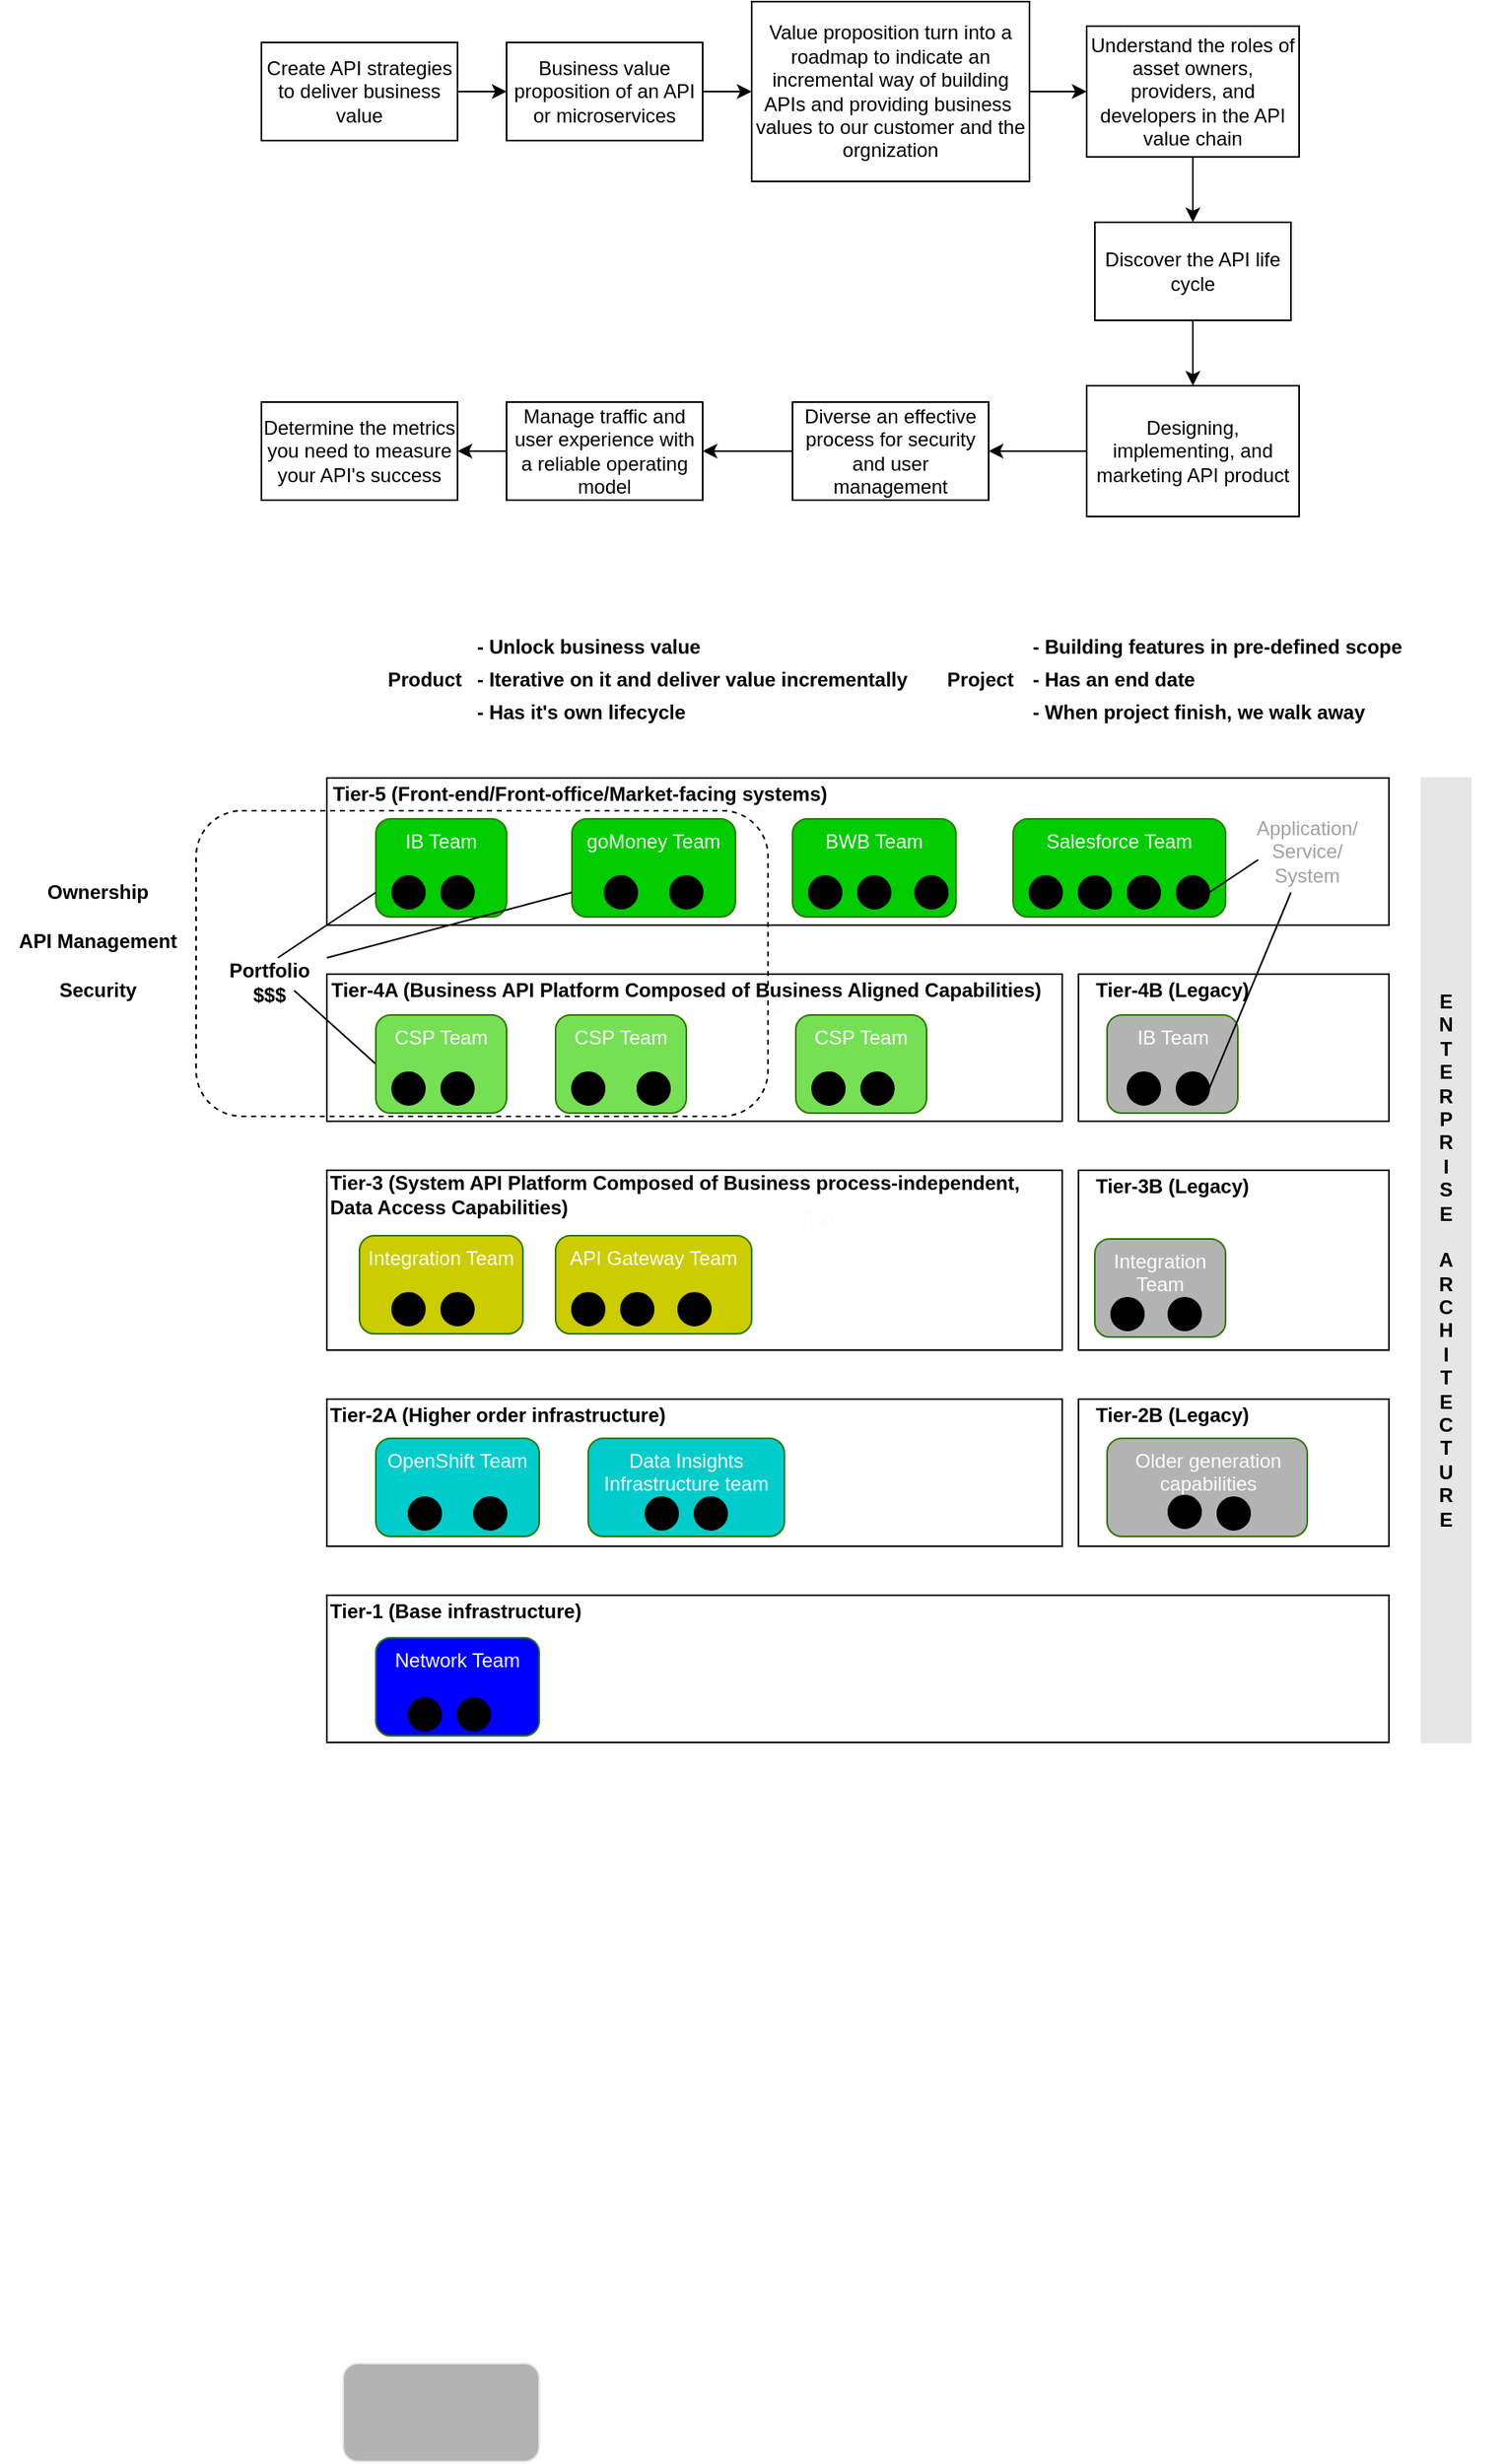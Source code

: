 <mxfile version="14.9.8" type="github">
  <diagram id="VjKDbfcUB5f3F2IPD83_" name="Page-1">
    <mxGraphModel dx="2272" dy="762" grid="1" gridSize="10" guides="1" tooltips="1" connect="1" arrows="1" fold="1" page="1" pageScale="1" pageWidth="850" pageHeight="1100" math="0" shadow="0">
      <root>
        <mxCell id="0" />
        <mxCell id="1" parent="0" />
        <mxCell id="Zp3gZsn9r_thfgqdzpRH-13" style="edgeStyle=orthogonalEdgeStyle;rounded=0;orthogonalLoop=1;jettySize=auto;html=1;exitX=1;exitY=0.5;exitDx=0;exitDy=0;entryX=0;entryY=0.5;entryDx=0;entryDy=0;" parent="1" source="Zp3gZsn9r_thfgqdzpRH-1" target="Zp3gZsn9r_thfgqdzpRH-3" edge="1">
          <mxGeometry relative="1" as="geometry" />
        </mxCell>
        <mxCell id="Zp3gZsn9r_thfgqdzpRH-1" value="Business value proposition of an API or microservices" style="rounded=0;whiteSpace=wrap;html=1;" parent="1" vertex="1">
          <mxGeometry x="230" y="70" width="120" height="60" as="geometry" />
        </mxCell>
        <mxCell id="Zp3gZsn9r_thfgqdzpRH-23" value="" style="edgeStyle=orthogonalEdgeStyle;rounded=0;orthogonalLoop=1;jettySize=auto;html=1;" parent="1" source="Zp3gZsn9r_thfgqdzpRH-3" target="Zp3gZsn9r_thfgqdzpRH-4" edge="1">
          <mxGeometry relative="1" as="geometry" />
        </mxCell>
        <mxCell id="Zp3gZsn9r_thfgqdzpRH-3" value="Value proposition turn into a roadmap to indicate an incremental way of building APIs and providing business&amp;nbsp; values to our customer and the orgnization" style="rounded=0;whiteSpace=wrap;html=1;" parent="1" vertex="1">
          <mxGeometry x="380" y="45" width="170" height="110" as="geometry" />
        </mxCell>
        <mxCell id="Zp3gZsn9r_thfgqdzpRH-17" style="edgeStyle=orthogonalEdgeStyle;rounded=0;orthogonalLoop=1;jettySize=auto;html=1;exitX=0.5;exitY=1;exitDx=0;exitDy=0;" parent="1" source="Zp3gZsn9r_thfgqdzpRH-4" target="Zp3gZsn9r_thfgqdzpRH-7" edge="1">
          <mxGeometry relative="1" as="geometry" />
        </mxCell>
        <mxCell id="Zp3gZsn9r_thfgqdzpRH-4" value="Understand the roles of asset owners, providers, and developers in the API value chain" style="rounded=0;whiteSpace=wrap;html=1;" parent="1" vertex="1">
          <mxGeometry x="585" y="60" width="130" height="80" as="geometry" />
        </mxCell>
        <mxCell id="Zp3gZsn9r_thfgqdzpRH-19" style="edgeStyle=orthogonalEdgeStyle;rounded=0;orthogonalLoop=1;jettySize=auto;html=1;exitX=0;exitY=0.5;exitDx=0;exitDy=0;entryX=1;entryY=0.5;entryDx=0;entryDy=0;" parent="1" source="Zp3gZsn9r_thfgqdzpRH-5" target="Zp3gZsn9r_thfgqdzpRH-6" edge="1">
          <mxGeometry relative="1" as="geometry" />
        </mxCell>
        <mxCell id="Zp3gZsn9r_thfgqdzpRH-5" value="Designing, implementing, and marketing API product" style="rounded=0;whiteSpace=wrap;html=1;" parent="1" vertex="1">
          <mxGeometry x="585" y="280" width="130" height="80" as="geometry" />
        </mxCell>
        <mxCell id="Zp3gZsn9r_thfgqdzpRH-20" style="edgeStyle=orthogonalEdgeStyle;rounded=0;orthogonalLoop=1;jettySize=auto;html=1;exitX=0;exitY=0.5;exitDx=0;exitDy=0;entryX=1;entryY=0.5;entryDx=0;entryDy=0;" parent="1" source="Zp3gZsn9r_thfgqdzpRH-6" target="Zp3gZsn9r_thfgqdzpRH-8" edge="1">
          <mxGeometry relative="1" as="geometry" />
        </mxCell>
        <mxCell id="Zp3gZsn9r_thfgqdzpRH-6" value="Diverse an effective process for security and user management" style="rounded=0;whiteSpace=wrap;html=1;" parent="1" vertex="1">
          <mxGeometry x="405" y="290" width="120" height="60" as="geometry" />
        </mxCell>
        <mxCell id="Zp3gZsn9r_thfgqdzpRH-18" style="edgeStyle=orthogonalEdgeStyle;rounded=0;orthogonalLoop=1;jettySize=auto;html=1;exitX=0.5;exitY=1;exitDx=0;exitDy=0;entryX=0.5;entryY=0;entryDx=0;entryDy=0;" parent="1" source="Zp3gZsn9r_thfgqdzpRH-7" target="Zp3gZsn9r_thfgqdzpRH-5" edge="1">
          <mxGeometry relative="1" as="geometry" />
        </mxCell>
        <mxCell id="Zp3gZsn9r_thfgqdzpRH-7" value="Discover the API life cycle" style="rounded=0;whiteSpace=wrap;html=1;" parent="1" vertex="1">
          <mxGeometry x="590" y="180" width="120" height="60" as="geometry" />
        </mxCell>
        <mxCell id="Zp3gZsn9r_thfgqdzpRH-21" value="" style="edgeStyle=orthogonalEdgeStyle;rounded=0;orthogonalLoop=1;jettySize=auto;html=1;" parent="1" source="Zp3gZsn9r_thfgqdzpRH-8" target="Zp3gZsn9r_thfgqdzpRH-9" edge="1">
          <mxGeometry relative="1" as="geometry" />
        </mxCell>
        <mxCell id="Zp3gZsn9r_thfgqdzpRH-8" value="Manage traffic and user experience with a reliable operating model" style="rounded=0;whiteSpace=wrap;html=1;" parent="1" vertex="1">
          <mxGeometry x="230" y="290" width="120" height="60" as="geometry" />
        </mxCell>
        <mxCell id="Zp3gZsn9r_thfgqdzpRH-9" value="Determine the metrics you need to measure your API&#39;s success" style="rounded=0;whiteSpace=wrap;html=1;" parent="1" vertex="1">
          <mxGeometry x="80" y="290" width="120" height="60" as="geometry" />
        </mxCell>
        <mxCell id="Zp3gZsn9r_thfgqdzpRH-12" style="edgeStyle=orthogonalEdgeStyle;rounded=0;orthogonalLoop=1;jettySize=auto;html=1;exitX=1;exitY=0.5;exitDx=0;exitDy=0;entryX=0;entryY=0.5;entryDx=0;entryDy=0;" parent="1" source="Zp3gZsn9r_thfgqdzpRH-11" target="Zp3gZsn9r_thfgqdzpRH-1" edge="1">
          <mxGeometry relative="1" as="geometry" />
        </mxCell>
        <mxCell id="Zp3gZsn9r_thfgqdzpRH-11" value="Create API strategies to deliver business value" style="rounded=0;whiteSpace=wrap;html=1;" parent="1" vertex="1">
          <mxGeometry x="80" y="70" width="120" height="60" as="geometry" />
        </mxCell>
        <mxCell id="qivLNx8RzRdKDx-Srp8b-2" value="" style="rounded=0;whiteSpace=wrap;html=1;align=left;" parent="1" vertex="1">
          <mxGeometry x="120" y="520" width="650" height="90" as="geometry" />
        </mxCell>
        <mxCell id="qivLNx8RzRdKDx-Srp8b-3" value="IB" style="rounded=1;whiteSpace=wrap;html=1;" parent="1" vertex="1">
          <mxGeometry x="150" y="550" width="80" height="50" as="geometry" />
        </mxCell>
        <mxCell id="qivLNx8RzRdKDx-Srp8b-4" value="BWB Team" style="rounded=1;whiteSpace=wrap;html=1;strokeColor=#2D7600;verticalAlign=top;fontColor=#FFFFFF;fillColor=#00CC00;" parent="1" vertex="1">
          <mxGeometry x="405" y="545" width="100" height="60" as="geometry" />
        </mxCell>
        <mxCell id="qivLNx8RzRdKDx-Srp8b-5" value="Salesforce Team" style="rounded=1;whiteSpace=wrap;html=1;strokeColor=#2D7600;verticalAlign=top;fontColor=#FCFCFC;fillColor=#00CC00;" parent="1" vertex="1">
          <mxGeometry x="540" y="545" width="130" height="60" as="geometry" />
        </mxCell>
        <mxCell id="qivLNx8RzRdKDx-Srp8b-6" value="goMoney" style="rounded=1;whiteSpace=wrap;html=1;" parent="1" vertex="1">
          <mxGeometry x="280" y="550" width="80" height="50" as="geometry" />
        </mxCell>
        <mxCell id="qivLNx8RzRdKDx-Srp8b-7" value="IB Team" style="rounded=1;whiteSpace=wrap;html=1;strokeColor=#2D7600;verticalAlign=top;fontColor=#FCFCFC;fillColor=#00CC00;" parent="1" vertex="1">
          <mxGeometry x="150" y="545" width="80" height="60" as="geometry" />
        </mxCell>
        <mxCell id="qivLNx8RzRdKDx-Srp8b-8" value="goMoney Team" style="rounded=1;whiteSpace=wrap;html=1;strokeColor=#2D7600;verticalAlign=top;fontColor=#F7F7F7;fillColor=#00CC00;" parent="1" vertex="1">
          <mxGeometry x="270" y="545" width="100" height="60" as="geometry" />
        </mxCell>
        <mxCell id="qivLNx8RzRdKDx-Srp8b-9" value="Tier-5 (Front-end/Front-office/Market-facing systems)" style="text;html=1;strokeColor=none;fillColor=none;align=center;verticalAlign=middle;whiteSpace=wrap;rounded=0;fontStyle=1" parent="1" vertex="1">
          <mxGeometry x="120" y="520" width="310" height="20" as="geometry" />
        </mxCell>
        <mxCell id="qivLNx8RzRdKDx-Srp8b-11" value="" style="rounded=0;whiteSpace=wrap;html=1;align=left;" parent="1" vertex="1">
          <mxGeometry x="120" y="640" width="450" height="90" as="geometry" />
        </mxCell>
        <mxCell id="qivLNx8RzRdKDx-Srp8b-12" value="Tier-4A (Business API Platform Composed of Business Aligned Capabilities)" style="text;html=1;strokeColor=none;fillColor=none;align=center;verticalAlign=middle;whiteSpace=wrap;rounded=0;fontStyle=1" parent="1" vertex="1">
          <mxGeometry x="120" y="640" width="440" height="20" as="geometry" />
        </mxCell>
        <mxCell id="qivLNx8RzRdKDx-Srp8b-13" value="" style="rounded=0;whiteSpace=wrap;html=1;align=left;" parent="1" vertex="1">
          <mxGeometry x="120" y="900" width="450" height="90" as="geometry" />
        </mxCell>
        <mxCell id="qivLNx8RzRdKDx-Srp8b-14" value="" style="rounded=0;whiteSpace=wrap;html=1;align=left;" parent="1" vertex="1">
          <mxGeometry x="580" y="900" width="190" height="90" as="geometry" />
        </mxCell>
        <mxCell id="qivLNx8RzRdKDx-Srp8b-15" value="" style="rounded=0;whiteSpace=wrap;html=1;align=left;" parent="1" vertex="1">
          <mxGeometry x="580" y="640" width="190" height="90" as="geometry" />
        </mxCell>
        <mxCell id="qivLNx8RzRdKDx-Srp8b-16" value="Tier-4B (Legacy)" style="text;html=1;strokeColor=none;fillColor=none;align=center;verticalAlign=middle;whiteSpace=wrap;rounded=0;fontStyle=1" parent="1" vertex="1">
          <mxGeometry x="580" y="640" width="115" height="20" as="geometry" />
        </mxCell>
        <mxCell id="qivLNx8RzRdKDx-Srp8b-18" value="Tier-2B (Legacy)" style="text;html=1;strokeColor=none;fillColor=none;align=center;verticalAlign=middle;whiteSpace=wrap;rounded=0;fontStyle=1" parent="1" vertex="1">
          <mxGeometry x="580" y="900" width="115" height="20" as="geometry" />
        </mxCell>
        <mxCell id="qivLNx8RzRdKDx-Srp8b-19" value="Tier-2A (Higher order infrastructure)" style="text;html=1;strokeColor=none;fillColor=none;align=left;verticalAlign=middle;whiteSpace=wrap;rounded=0;fontStyle=1" parent="1" vertex="1">
          <mxGeometry x="120" y="900" width="220" height="20" as="geometry" />
        </mxCell>
        <mxCell id="qivLNx8RzRdKDx-Srp8b-20" value="" style="ellipse;whiteSpace=wrap;html=1;aspect=fixed;fillColor=#000000;" parent="1" vertex="1">
          <mxGeometry x="160" y="580" width="20" height="20" as="geometry" />
        </mxCell>
        <mxCell id="qivLNx8RzRdKDx-Srp8b-23" value="" style="ellipse;whiteSpace=wrap;html=1;aspect=fixed;fillColor=#000000;" parent="1" vertex="1">
          <mxGeometry x="190" y="580" width="20" height="20" as="geometry" />
        </mxCell>
        <mxCell id="qivLNx8RzRdKDx-Srp8b-24" value="" style="ellipse;whiteSpace=wrap;html=1;aspect=fixed;fillColor=#000000;" parent="1" vertex="1">
          <mxGeometry x="290" y="580" width="20" height="20" as="geometry" />
        </mxCell>
        <mxCell id="qivLNx8RzRdKDx-Srp8b-25" value="" style="ellipse;whiteSpace=wrap;html=1;aspect=fixed;fillColor=#000000;" parent="1" vertex="1">
          <mxGeometry x="330" y="580" width="20" height="20" as="geometry" />
        </mxCell>
        <mxCell id="qivLNx8RzRdKDx-Srp8b-26" value="" style="ellipse;whiteSpace=wrap;html=1;aspect=fixed;fillColor=#000000;" parent="1" vertex="1">
          <mxGeometry x="415" y="580" width="20" height="20" as="geometry" />
        </mxCell>
        <mxCell id="qivLNx8RzRdKDx-Srp8b-27" value="" style="ellipse;whiteSpace=wrap;html=1;aspect=fixed;fillColor=#000000;" parent="1" vertex="1">
          <mxGeometry x="445" y="580" width="20" height="20" as="geometry" />
        </mxCell>
        <mxCell id="qivLNx8RzRdKDx-Srp8b-28" value="" style="ellipse;whiteSpace=wrap;html=1;aspect=fixed;fillColor=#000000;" parent="1" vertex="1">
          <mxGeometry x="480" y="580" width="20" height="20" as="geometry" />
        </mxCell>
        <mxCell id="qivLNx8RzRdKDx-Srp8b-29" value="" style="ellipse;whiteSpace=wrap;html=1;aspect=fixed;fillColor=#000000;" parent="1" vertex="1">
          <mxGeometry x="550" y="580" width="20" height="20" as="geometry" />
        </mxCell>
        <mxCell id="qivLNx8RzRdKDx-Srp8b-30" value="" style="ellipse;whiteSpace=wrap;html=1;aspect=fixed;fillColor=#000000;" parent="1" vertex="1">
          <mxGeometry x="580" y="580" width="20" height="20" as="geometry" />
        </mxCell>
        <mxCell id="qivLNx8RzRdKDx-Srp8b-31" value="" style="ellipse;whiteSpace=wrap;html=1;aspect=fixed;fillColor=#000000;" parent="1" vertex="1">
          <mxGeometry x="610" y="580" width="20" height="20" as="geometry" />
        </mxCell>
        <mxCell id="qivLNx8RzRdKDx-Srp8b-32" value="" style="ellipse;whiteSpace=wrap;html=1;aspect=fixed;fillColor=#000000;" parent="1" vertex="1">
          <mxGeometry x="640" y="580" width="20" height="20" as="geometry" />
        </mxCell>
        <mxCell id="qivLNx8RzRdKDx-Srp8b-34" value="&lt;font color=&quot;#a1a1a1&quot;&gt;Application/&lt;br&gt;Service/&lt;br&gt;System&lt;/font&gt;" style="text;html=1;strokeColor=none;fillColor=none;align=center;verticalAlign=middle;whiteSpace=wrap;rounded=0;fontColor=#FCFCFC;" parent="1" vertex="1">
          <mxGeometry x="680" y="545" width="80" height="40" as="geometry" />
        </mxCell>
        <mxCell id="qivLNx8RzRdKDx-Srp8b-37" value="" style="endArrow=none;html=1;fontColor=#FCFCFC;" parent="1" edge="1">
          <mxGeometry width="50" height="50" relative="1" as="geometry">
            <mxPoint x="660" y="590" as="sourcePoint" />
            <mxPoint x="690" y="570" as="targetPoint" />
          </mxGeometry>
        </mxCell>
        <mxCell id="qivLNx8RzRdKDx-Srp8b-38" value="IB Team" style="rounded=1;whiteSpace=wrap;html=1;verticalAlign=top;strokeColor=#2D7600;fontColor=#ffffff;fillColor=#B3B3B3;" parent="1" vertex="1">
          <mxGeometry x="597.5" y="665" width="80" height="60" as="geometry" />
        </mxCell>
        <mxCell id="qivLNx8RzRdKDx-Srp8b-39" value="" style="ellipse;whiteSpace=wrap;html=1;aspect=fixed;fillColor=#000000;" parent="1" vertex="1">
          <mxGeometry x="610" y="700" width="20" height="20" as="geometry" />
        </mxCell>
        <mxCell id="qivLNx8RzRdKDx-Srp8b-40" value="" style="ellipse;whiteSpace=wrap;html=1;aspect=fixed;fillColor=#000000;" parent="1" vertex="1">
          <mxGeometry x="640" y="700" width="20" height="20" as="geometry" />
        </mxCell>
        <mxCell id="qivLNx8RzRdKDx-Srp8b-41" value="" style="endArrow=none;html=1;fontColor=#FCFCFC;exitX=1;exitY=0.5;exitDx=0;exitDy=0;" parent="1" source="qivLNx8RzRdKDx-Srp8b-40" edge="1">
          <mxGeometry width="50" height="50" relative="1" as="geometry">
            <mxPoint x="400" y="690" as="sourcePoint" />
            <mxPoint x="710" y="590" as="targetPoint" />
          </mxGeometry>
        </mxCell>
        <mxCell id="qivLNx8RzRdKDx-Srp8b-49" value="" style="endArrow=none;html=1;fontColor=#FCFCFC;entryX=0;entryY=0.75;entryDx=0;entryDy=0;" parent="1" target="qivLNx8RzRdKDx-Srp8b-7" edge="1">
          <mxGeometry width="50" height="50" relative="1" as="geometry">
            <mxPoint x="90" y="630" as="sourcePoint" />
            <mxPoint x="450" y="640" as="targetPoint" />
          </mxGeometry>
        </mxCell>
        <mxCell id="qivLNx8RzRdKDx-Srp8b-50" value="" style="endArrow=none;html=1;fontColor=#FCFCFC;exitX=0;exitY=0.5;exitDx=0;exitDy=0;" parent="1" source="qivLNx8RzRdKDx-Srp8b-42" edge="1">
          <mxGeometry width="50" height="50" relative="1" as="geometry">
            <mxPoint x="400" y="690" as="sourcePoint" />
            <mxPoint x="100" y="650" as="targetPoint" />
          </mxGeometry>
        </mxCell>
        <mxCell id="qivLNx8RzRdKDx-Srp8b-51" value="" style="endArrow=none;html=1;fontColor=#FCFCFC;exitX=0;exitY=0.75;exitDx=0;exitDy=0;" parent="1" source="qivLNx8RzRdKDx-Srp8b-8" edge="1">
          <mxGeometry width="50" height="50" relative="1" as="geometry">
            <mxPoint x="400" y="690" as="sourcePoint" />
            <mxPoint x="120" y="630" as="targetPoint" />
          </mxGeometry>
        </mxCell>
        <mxCell id="qivLNx8RzRdKDx-Srp8b-52" value="&lt;font color=&quot;#000000&quot;&gt;&lt;b&gt;Portfolio $$$&lt;/b&gt;&lt;/font&gt;" style="text;html=1;strokeColor=none;fillColor=none;align=center;verticalAlign=middle;whiteSpace=wrap;rounded=0;fontColor=#FCFCFC;" parent="1" vertex="1">
          <mxGeometry x="60" y="630" width="50" height="30" as="geometry" />
        </mxCell>
        <mxCell id="qivLNx8RzRdKDx-Srp8b-61" value="OpenShift Team" style="rounded=1;whiteSpace=wrap;html=1;strokeColor=#2D7600;verticalAlign=top;fontColor=#FCFCFC;fillColor=#00CCCC;" parent="1" vertex="1">
          <mxGeometry x="150" y="924" width="100" height="60" as="geometry" />
        </mxCell>
        <mxCell id="qivLNx8RzRdKDx-Srp8b-59" style="edgeStyle=none;rounded=0;orthogonalLoop=1;jettySize=auto;html=1;exitX=0;exitY=0.5;exitDx=0;exitDy=0;fontColor=#FCFCFC;" parent="1" edge="1">
          <mxGeometry relative="1" as="geometry">
            <mxPoint x="320" y="970" as="sourcePoint" />
            <mxPoint x="320" y="970" as="targetPoint" />
          </mxGeometry>
        </mxCell>
        <mxCell id="qivLNx8RzRdKDx-Srp8b-60" value="" style="rounded=0;whiteSpace=wrap;html=1;align=left;" parent="1" vertex="1">
          <mxGeometry x="120" y="1020" width="650" height="90" as="geometry" />
        </mxCell>
        <mxCell id="qivLNx8RzRdKDx-Srp8b-64" value="Data Insights Infrastructure team" style="rounded=1;whiteSpace=wrap;html=1;strokeColor=#2D7600;verticalAlign=top;fontColor=#FCFCFC;fillColor=#00CCCC;" parent="1" vertex="1">
          <mxGeometry x="280" y="924" width="120" height="60" as="geometry" />
        </mxCell>
        <mxCell id="qivLNx8RzRdKDx-Srp8b-65" value="" style="ellipse;whiteSpace=wrap;html=1;aspect=fixed;fillColor=#000000;" parent="1" vertex="1">
          <mxGeometry x="170" y="960" width="20" height="20" as="geometry" />
        </mxCell>
        <mxCell id="qivLNx8RzRdKDx-Srp8b-66" value="" style="ellipse;whiteSpace=wrap;html=1;aspect=fixed;fillColor=#000000;" parent="1" vertex="1">
          <mxGeometry x="210" y="960" width="20" height="20" as="geometry" />
        </mxCell>
        <mxCell id="qivLNx8RzRdKDx-Srp8b-69" value="" style="ellipse;whiteSpace=wrap;html=1;aspect=fixed;fillColor=#000000;" parent="1" vertex="1">
          <mxGeometry x="315" y="960" width="20" height="20" as="geometry" />
        </mxCell>
        <mxCell id="qivLNx8RzRdKDx-Srp8b-70" value="" style="ellipse;whiteSpace=wrap;html=1;aspect=fixed;fillColor=#000000;" parent="1" vertex="1">
          <mxGeometry x="345" y="960" width="20" height="20" as="geometry" />
        </mxCell>
        <mxCell id="qivLNx8RzRdKDx-Srp8b-80" value="" style="ellipse;whiteSpace=wrap;html=1;aspect=fixed;fillColor=#000000;" parent="1" vertex="1">
          <mxGeometry x="597.5" y="845" width="20" height="20" as="geometry" />
        </mxCell>
        <mxCell id="qivLNx8RzRdKDx-Srp8b-81" value="" style="group" parent="1" vertex="1" connectable="0">
          <mxGeometry x="120" y="760" width="450" height="110" as="geometry" />
        </mxCell>
        <mxCell id="qivLNx8RzRdKDx-Srp8b-71" value="" style="rounded=0;whiteSpace=wrap;html=1;align=left;" parent="qivLNx8RzRdKDx-Srp8b-81" vertex="1">
          <mxGeometry width="450" height="110" as="geometry" />
        </mxCell>
        <mxCell id="qivLNx8RzRdKDx-Srp8b-74" value="Tier-3 (System API Platform Composed of Business process-independent, Data Access Capabilities)" style="text;html=1;strokeColor=none;fillColor=none;align=left;verticalAlign=middle;whiteSpace=wrap;rounded=0;fontStyle=1" parent="qivLNx8RzRdKDx-Srp8b-81" vertex="1">
          <mxGeometry width="440" height="30" as="geometry" />
        </mxCell>
        <mxCell id="qivLNx8RzRdKDx-Srp8b-75" value="Integration Team" style="rounded=1;whiteSpace=wrap;html=1;strokeColor=#2D7600;verticalAlign=top;fontColor=#FCFCFC;fillColor=#CCCC00;" parent="qivLNx8RzRdKDx-Srp8b-81" vertex="1">
          <mxGeometry x="20" y="40" width="100" height="60" as="geometry" />
        </mxCell>
        <mxCell id="qivLNx8RzRdKDx-Srp8b-76" value="" style="ellipse;whiteSpace=wrap;html=1;aspect=fixed;fillColor=#000000;" parent="qivLNx8RzRdKDx-Srp8b-81" vertex="1">
          <mxGeometry x="40" y="75" width="20" height="20" as="geometry" />
        </mxCell>
        <mxCell id="qivLNx8RzRdKDx-Srp8b-77" value="" style="ellipse;whiteSpace=wrap;html=1;aspect=fixed;fillColor=#000000;" parent="qivLNx8RzRdKDx-Srp8b-81" vertex="1">
          <mxGeometry x="70" y="75" width="20" height="20" as="geometry" />
        </mxCell>
        <mxCell id="qivLNx8RzRdKDx-Srp8b-97" value="API Gateway Team" style="rounded=1;whiteSpace=wrap;html=1;strokeColor=#2D7600;verticalAlign=top;fontColor=#FCFCFC;fillColor=#CCCC00;" parent="qivLNx8RzRdKDx-Srp8b-81" vertex="1">
          <mxGeometry x="140" y="40" width="120" height="60" as="geometry" />
        </mxCell>
        <mxCell id="qivLNx8RzRdKDx-Srp8b-98" value="" style="ellipse;whiteSpace=wrap;html=1;aspect=fixed;fillColor=#000000;" parent="qivLNx8RzRdKDx-Srp8b-81" vertex="1">
          <mxGeometry x="150" y="75" width="20" height="20" as="geometry" />
        </mxCell>
        <mxCell id="qivLNx8RzRdKDx-Srp8b-100" value="" style="ellipse;whiteSpace=wrap;html=1;aspect=fixed;fillColor=#000000;" parent="qivLNx8RzRdKDx-Srp8b-81" vertex="1">
          <mxGeometry x="180" y="75" width="20" height="20" as="geometry" />
        </mxCell>
        <mxCell id="qivLNx8RzRdKDx-Srp8b-110" value="" style="ellipse;whiteSpace=wrap;html=1;aspect=fixed;fillColor=#000000;" parent="qivLNx8RzRdKDx-Srp8b-81" vertex="1">
          <mxGeometry x="215" y="75" width="20" height="20" as="geometry" />
        </mxCell>
        <mxCell id="qivLNx8RzRdKDx-Srp8b-88" value="" style="group" parent="1" vertex="1" connectable="0">
          <mxGeometry x="407" y="665" width="80" height="60" as="geometry" />
        </mxCell>
        <mxCell id="qivLNx8RzRdKDx-Srp8b-89" value="CSP Team" style="rounded=1;whiteSpace=wrap;html=1;verticalAlign=top;strokeColor=#2D7600;fontColor=#ffffff;fillColor=#76E055;" parent="qivLNx8RzRdKDx-Srp8b-88" vertex="1">
          <mxGeometry width="80" height="60" as="geometry" />
        </mxCell>
        <mxCell id="qivLNx8RzRdKDx-Srp8b-90" value="" style="ellipse;whiteSpace=wrap;html=1;aspect=fixed;fillColor=#000000;" parent="qivLNx8RzRdKDx-Srp8b-88" vertex="1">
          <mxGeometry x="10" y="35" width="20" height="20" as="geometry" />
        </mxCell>
        <mxCell id="qivLNx8RzRdKDx-Srp8b-91" value="" style="ellipse;whiteSpace=wrap;html=1;aspect=fixed;fillColor=#000000;" parent="qivLNx8RzRdKDx-Srp8b-88" vertex="1">
          <mxGeometry x="40" y="35" width="20" height="20" as="geometry" />
        </mxCell>
        <mxCell id="qivLNx8RzRdKDx-Srp8b-93" value="&lt;b&gt;&lt;font color=&quot;#000000&quot;&gt;E&lt;br&gt;N&lt;br&gt;T&lt;br&gt;E&lt;br&gt;R&lt;br&gt;P&lt;br&gt;R&lt;br&gt;I&lt;br&gt;S&lt;br&gt;E&lt;br&gt;&amp;nbsp;&lt;br&gt;A&lt;br&gt;R&lt;br&gt;C&lt;br&gt;H&lt;br&gt;I&lt;br&gt;T&lt;br&gt;E&lt;br&gt;C&lt;br&gt;T&lt;br&gt;U&lt;br&gt;R&lt;br&gt;&lt;div style=&quot;&quot;&gt;&lt;b style=&quot;color: rgb(252 , 252 , 252)&quot;&gt;&lt;font color=&quot;#000000&quot;&gt;E&lt;/font&gt;&lt;/b&gt;&lt;/div&gt;&lt;/font&gt;&lt;/b&gt;" style="rounded=0;whiteSpace=wrap;html=1;fontColor=#FCFCFC;align=center;verticalAlign=middle;fillColor=#E6E6E6;strokeColor=#E6E6E6;" parent="1" vertex="1">
          <mxGeometry x="790" y="520" width="30" height="590" as="geometry" />
        </mxCell>
        <mxCell id="qivLNx8RzRdKDx-Srp8b-94" value="" style="ellipse;whiteSpace=wrap;html=1;aspect=fixed;fillColor=#000000;" parent="1" vertex="1">
          <mxGeometry x="600" y="840" width="20" height="20" as="geometry" />
        </mxCell>
        <mxCell id="qivLNx8RzRdKDx-Srp8b-96" value="Tier-1 (Base infrastructure)" style="text;html=1;strokeColor=none;fillColor=none;align=left;verticalAlign=middle;whiteSpace=wrap;rounded=0;fontStyle=1" parent="1" vertex="1">
          <mxGeometry x="120" y="1020" width="170" height="20" as="geometry" />
        </mxCell>
        <mxCell id="qivLNx8RzRdKDx-Srp8b-85" value="CSP Team" style="rounded=1;whiteSpace=wrap;html=1;strokeColor=#2D7600;verticalAlign=top;fontColor=#FCFCFC;fillColor=#76E055;" parent="1" vertex="1">
          <mxGeometry x="260" y="665" width="80" height="60" as="geometry" />
        </mxCell>
        <mxCell id="qivLNx8RzRdKDx-Srp8b-86" value="" style="ellipse;whiteSpace=wrap;html=1;aspect=fixed;fillColor=#000000;" parent="1" vertex="1">
          <mxGeometry x="270" y="700" width="20" height="20" as="geometry" />
        </mxCell>
        <mxCell id="qivLNx8RzRdKDx-Srp8b-87" value="" style="ellipse;whiteSpace=wrap;html=1;aspect=fixed;fillColor=#000000;" parent="1" vertex="1">
          <mxGeometry x="310" y="700" width="20" height="20" as="geometry" />
        </mxCell>
        <mxCell id="qivLNx8RzRdKDx-Srp8b-42" value="CSP Team" style="rounded=1;whiteSpace=wrap;html=1;strokeColor=#2D7600;verticalAlign=top;fontColor=#FCFCFC;fillColor=#76E055;" parent="1" vertex="1">
          <mxGeometry x="150" y="665" width="80" height="60" as="geometry" />
        </mxCell>
        <mxCell id="qivLNx8RzRdKDx-Srp8b-43" value="" style="ellipse;whiteSpace=wrap;html=1;aspect=fixed;fillColor=#000000;" parent="1" vertex="1">
          <mxGeometry x="160" y="700" width="20" height="20" as="geometry" />
        </mxCell>
        <mxCell id="qivLNx8RzRdKDx-Srp8b-44" value="" style="ellipse;whiteSpace=wrap;html=1;aspect=fixed;fillColor=#000000;" parent="1" vertex="1">
          <mxGeometry x="190" y="700" width="20" height="20" as="geometry" />
        </mxCell>
        <mxCell id="qivLNx8RzRdKDx-Srp8b-72" value="" style="rounded=0;whiteSpace=wrap;html=1;align=left;" parent="1" vertex="1">
          <mxGeometry x="580" y="760" width="190" height="110" as="geometry" />
        </mxCell>
        <mxCell id="qivLNx8RzRdKDx-Srp8b-78" value="Tier-3B (Legacy)" style="text;html=1;strokeColor=none;fillColor=none;align=center;verticalAlign=middle;whiteSpace=wrap;rounded=0;fontStyle=1" parent="1" vertex="1">
          <mxGeometry x="580" y="760" width="115" height="20" as="geometry" />
        </mxCell>
        <mxCell id="qivLNx8RzRdKDx-Srp8b-79" value="Integration Team" style="rounded=1;whiteSpace=wrap;html=1;strokeColor=#2D7600;verticalAlign=top;fontColor=#FCFCFC;fillColor=#B3B3B3;" parent="1" vertex="1">
          <mxGeometry x="590" y="802" width="80" height="60" as="geometry" />
        </mxCell>
        <mxCell id="qivLNx8RzRdKDx-Srp8b-95" value="" style="ellipse;whiteSpace=wrap;html=1;aspect=fixed;fillColor=#000000;" parent="1" vertex="1">
          <mxGeometry x="635" y="838" width="20" height="20" as="geometry" />
        </mxCell>
        <mxCell id="qivLNx8RzRdKDx-Srp8b-106" value="Older generation capabilities" style="rounded=1;whiteSpace=wrap;html=1;strokeColor=#2D7600;verticalAlign=top;fontColor=#FCFCFC;fillColor=#B3B3B3;" parent="1" vertex="1">
          <mxGeometry x="597.5" y="924" width="122.5" height="60" as="geometry" />
        </mxCell>
        <mxCell id="qivLNx8RzRdKDx-Srp8b-107" value="" style="ellipse;whiteSpace=wrap;html=1;aspect=fixed;fillColor=#000000;" parent="1" vertex="1">
          <mxGeometry x="635" y="959" width="20" height="20" as="geometry" />
        </mxCell>
        <mxCell id="qivLNx8RzRdKDx-Srp8b-108" value="" style="ellipse;whiteSpace=wrap;html=1;aspect=fixed;fillColor=#000000;" parent="1" vertex="1">
          <mxGeometry x="600" y="838" width="20" height="20" as="geometry" />
        </mxCell>
        <mxCell id="qivLNx8RzRdKDx-Srp8b-109" value="" style="ellipse;whiteSpace=wrap;html=1;aspect=fixed;fillColor=#000000;" parent="1" vertex="1">
          <mxGeometry x="665" y="960" width="20" height="20" as="geometry" />
        </mxCell>
        <mxCell id="qivLNx8RzRdKDx-Srp8b-111" value="Network Team" style="rounded=1;whiteSpace=wrap;html=1;strokeColor=#2D7600;verticalAlign=top;fontColor=#FCFCFC;fillColor=#0000FF;" parent="1" vertex="1">
          <mxGeometry x="150" y="1046" width="100" height="60" as="geometry" />
        </mxCell>
        <mxCell id="qivLNx8RzRdKDx-Srp8b-112" value="" style="ellipse;whiteSpace=wrap;html=1;aspect=fixed;fillColor=#000000;" parent="1" vertex="1">
          <mxGeometry x="170" y="1083" width="20" height="20" as="geometry" />
        </mxCell>
        <mxCell id="qivLNx8RzRdKDx-Srp8b-113" value="" style="ellipse;whiteSpace=wrap;html=1;aspect=fixed;fillColor=#000000;" parent="1" vertex="1">
          <mxGeometry x="200" y="1083" width="20" height="20" as="geometry" />
        </mxCell>
        <mxCell id="QVIxd3WqbkuiLf7Jd8TW-3" value="Text" style="text;html=1;strokeColor=none;fillColor=none;align=center;verticalAlign=middle;whiteSpace=wrap;rounded=0;fontColor=#FCFCFC;" vertex="1" parent="1">
          <mxGeometry x="400" y="780" width="40" height="20" as="geometry" />
        </mxCell>
        <mxCell id="QVIxd3WqbkuiLf7Jd8TW-4" value="&lt;font color=&quot;#000000&quot;&gt;Ownership&lt;/font&gt;" style="text;html=1;strokeColor=none;fillColor=none;align=center;verticalAlign=middle;whiteSpace=wrap;rounded=0;fontColor=#FCFCFC;fontStyle=1" vertex="1" parent="1">
          <mxGeometry x="-40" y="580" width="40" height="20" as="geometry" />
        </mxCell>
        <mxCell id="QVIxd3WqbkuiLf7Jd8TW-5" value="&lt;font color=&quot;#000000&quot;&gt;API Management&lt;/font&gt;" style="text;html=1;strokeColor=none;fillColor=none;align=center;verticalAlign=middle;whiteSpace=wrap;rounded=0;fontColor=#FCFCFC;fontStyle=1" vertex="1" parent="1">
          <mxGeometry x="-80" y="610" width="120" height="20" as="geometry" />
        </mxCell>
        <mxCell id="QVIxd3WqbkuiLf7Jd8TW-6" value="&lt;font color=&quot;#000000&quot;&gt;Security&lt;/font&gt;" style="text;html=1;strokeColor=none;fillColor=none;align=center;verticalAlign=middle;whiteSpace=wrap;rounded=0;fontColor=#FCFCFC;fontStyle=1" vertex="1" parent="1">
          <mxGeometry x="-80" y="640" width="120" height="20" as="geometry" />
        </mxCell>
        <mxCell id="QVIxd3WqbkuiLf7Jd8TW-8" value="" style="rounded=1;whiteSpace=wrap;html=1;fontColor=#FCFCFC;strokeColor=#E6E6E6;fillColor=#B3B3B3;gradientColor=none;align=left;verticalAlign=middle;" vertex="1" parent="1">
          <mxGeometry x="130" y="1490" width="120" height="60" as="geometry" />
        </mxCell>
        <mxCell id="QVIxd3WqbkuiLf7Jd8TW-13" value="&lt;b&gt;&lt;font color=&quot;#000000&quot;&gt;Product&lt;/font&gt;&lt;/b&gt;" style="text;html=1;strokeColor=none;fillColor=none;align=center;verticalAlign=middle;whiteSpace=wrap;rounded=0;fontColor=#FCFCFC;" vertex="1" parent="1">
          <mxGeometry x="160" y="450" width="40" height="20" as="geometry" />
        </mxCell>
        <mxCell id="QVIxd3WqbkuiLf7Jd8TW-14" value="&lt;b&gt;&lt;font color=&quot;#000000&quot;&gt;- Unlock business value&lt;/font&gt;&lt;/b&gt;" style="text;html=1;strokeColor=none;fillColor=none;align=left;verticalAlign=middle;whiteSpace=wrap;rounded=0;fontColor=#FCFCFC;" vertex="1" parent="1">
          <mxGeometry x="210" y="430" width="160" height="20" as="geometry" />
        </mxCell>
        <mxCell id="QVIxd3WqbkuiLf7Jd8TW-15" value="&lt;b&gt;&lt;font color=&quot;#000000&quot;&gt;- Iterative on it and deliver value incrementally&lt;/font&gt;&lt;/b&gt;" style="text;html=1;strokeColor=none;fillColor=none;align=left;verticalAlign=middle;whiteSpace=wrap;rounded=0;fontColor=#FCFCFC;" vertex="1" parent="1">
          <mxGeometry x="210" y="450" width="290" height="20" as="geometry" />
        </mxCell>
        <mxCell id="QVIxd3WqbkuiLf7Jd8TW-16" value="&lt;b&gt;&lt;font color=&quot;#000000&quot;&gt;- Has it&#39;s own lifecycle&lt;/font&gt;&lt;/b&gt;" style="text;html=1;strokeColor=none;fillColor=none;align=left;verticalAlign=middle;whiteSpace=wrap;rounded=0;fontColor=#FCFCFC;" vertex="1" parent="1">
          <mxGeometry x="210" y="470" width="290" height="20" as="geometry" />
        </mxCell>
        <mxCell id="QVIxd3WqbkuiLf7Jd8TW-17" value="&lt;b&gt;&lt;font color=&quot;#000000&quot;&gt;Project&lt;/font&gt;&lt;/b&gt;" style="text;html=1;strokeColor=none;fillColor=none;align=center;verticalAlign=middle;whiteSpace=wrap;rounded=0;fontColor=#FCFCFC;" vertex="1" parent="1">
          <mxGeometry x="500" y="450" width="40" height="20" as="geometry" />
        </mxCell>
        <mxCell id="QVIxd3WqbkuiLf7Jd8TW-18" value="&lt;b&gt;&lt;font color=&quot;#000000&quot;&gt;- Building features in pre-defined scope&lt;/font&gt;&lt;/b&gt;" style="text;html=1;strokeColor=none;fillColor=none;align=left;verticalAlign=middle;whiteSpace=wrap;rounded=0;fontColor=#FCFCFC;" vertex="1" parent="1">
          <mxGeometry x="550" y="430" width="260" height="20" as="geometry" />
        </mxCell>
        <mxCell id="QVIxd3WqbkuiLf7Jd8TW-19" value="&lt;b&gt;&lt;font color=&quot;#000000&quot;&gt;- Has an end date&lt;/font&gt;&lt;/b&gt;" style="text;html=1;strokeColor=none;fillColor=none;align=left;verticalAlign=middle;whiteSpace=wrap;rounded=0;fontColor=#FCFCFC;" vertex="1" parent="1">
          <mxGeometry x="550" y="450" width="290" height="20" as="geometry" />
        </mxCell>
        <mxCell id="QVIxd3WqbkuiLf7Jd8TW-20" value="&lt;b&gt;&lt;font color=&quot;#000000&quot;&gt;- When project finish, we walk away&amp;nbsp;&lt;/font&gt;&lt;/b&gt;" style="text;html=1;strokeColor=none;fillColor=none;align=left;verticalAlign=middle;whiteSpace=wrap;rounded=0;fontColor=#FCFCFC;" vertex="1" parent="1">
          <mxGeometry x="550" y="470" width="290" height="20" as="geometry" />
        </mxCell>
        <mxCell id="QVIxd3WqbkuiLf7Jd8TW-21" value="Text" style="text;html=1;strokeColor=none;fillColor=none;align=center;verticalAlign=middle;whiteSpace=wrap;rounded=0;fontColor=#FCFCFC;" vertex="1" parent="1">
          <mxGeometry x="370" y="650" width="40" height="20" as="geometry" />
        </mxCell>
        <mxCell id="QVIxd3WqbkuiLf7Jd8TW-23" value="" style="rounded=1;whiteSpace=wrap;html=1;fontColor=#FCFCFC;strokeColor=#000000;gradientColor=none;align=left;verticalAlign=middle;fillColor=none;dashed=1;" vertex="1" parent="1">
          <mxGeometry x="40" y="540" width="350" height="187" as="geometry" />
        </mxCell>
      </root>
    </mxGraphModel>
  </diagram>
</mxfile>
